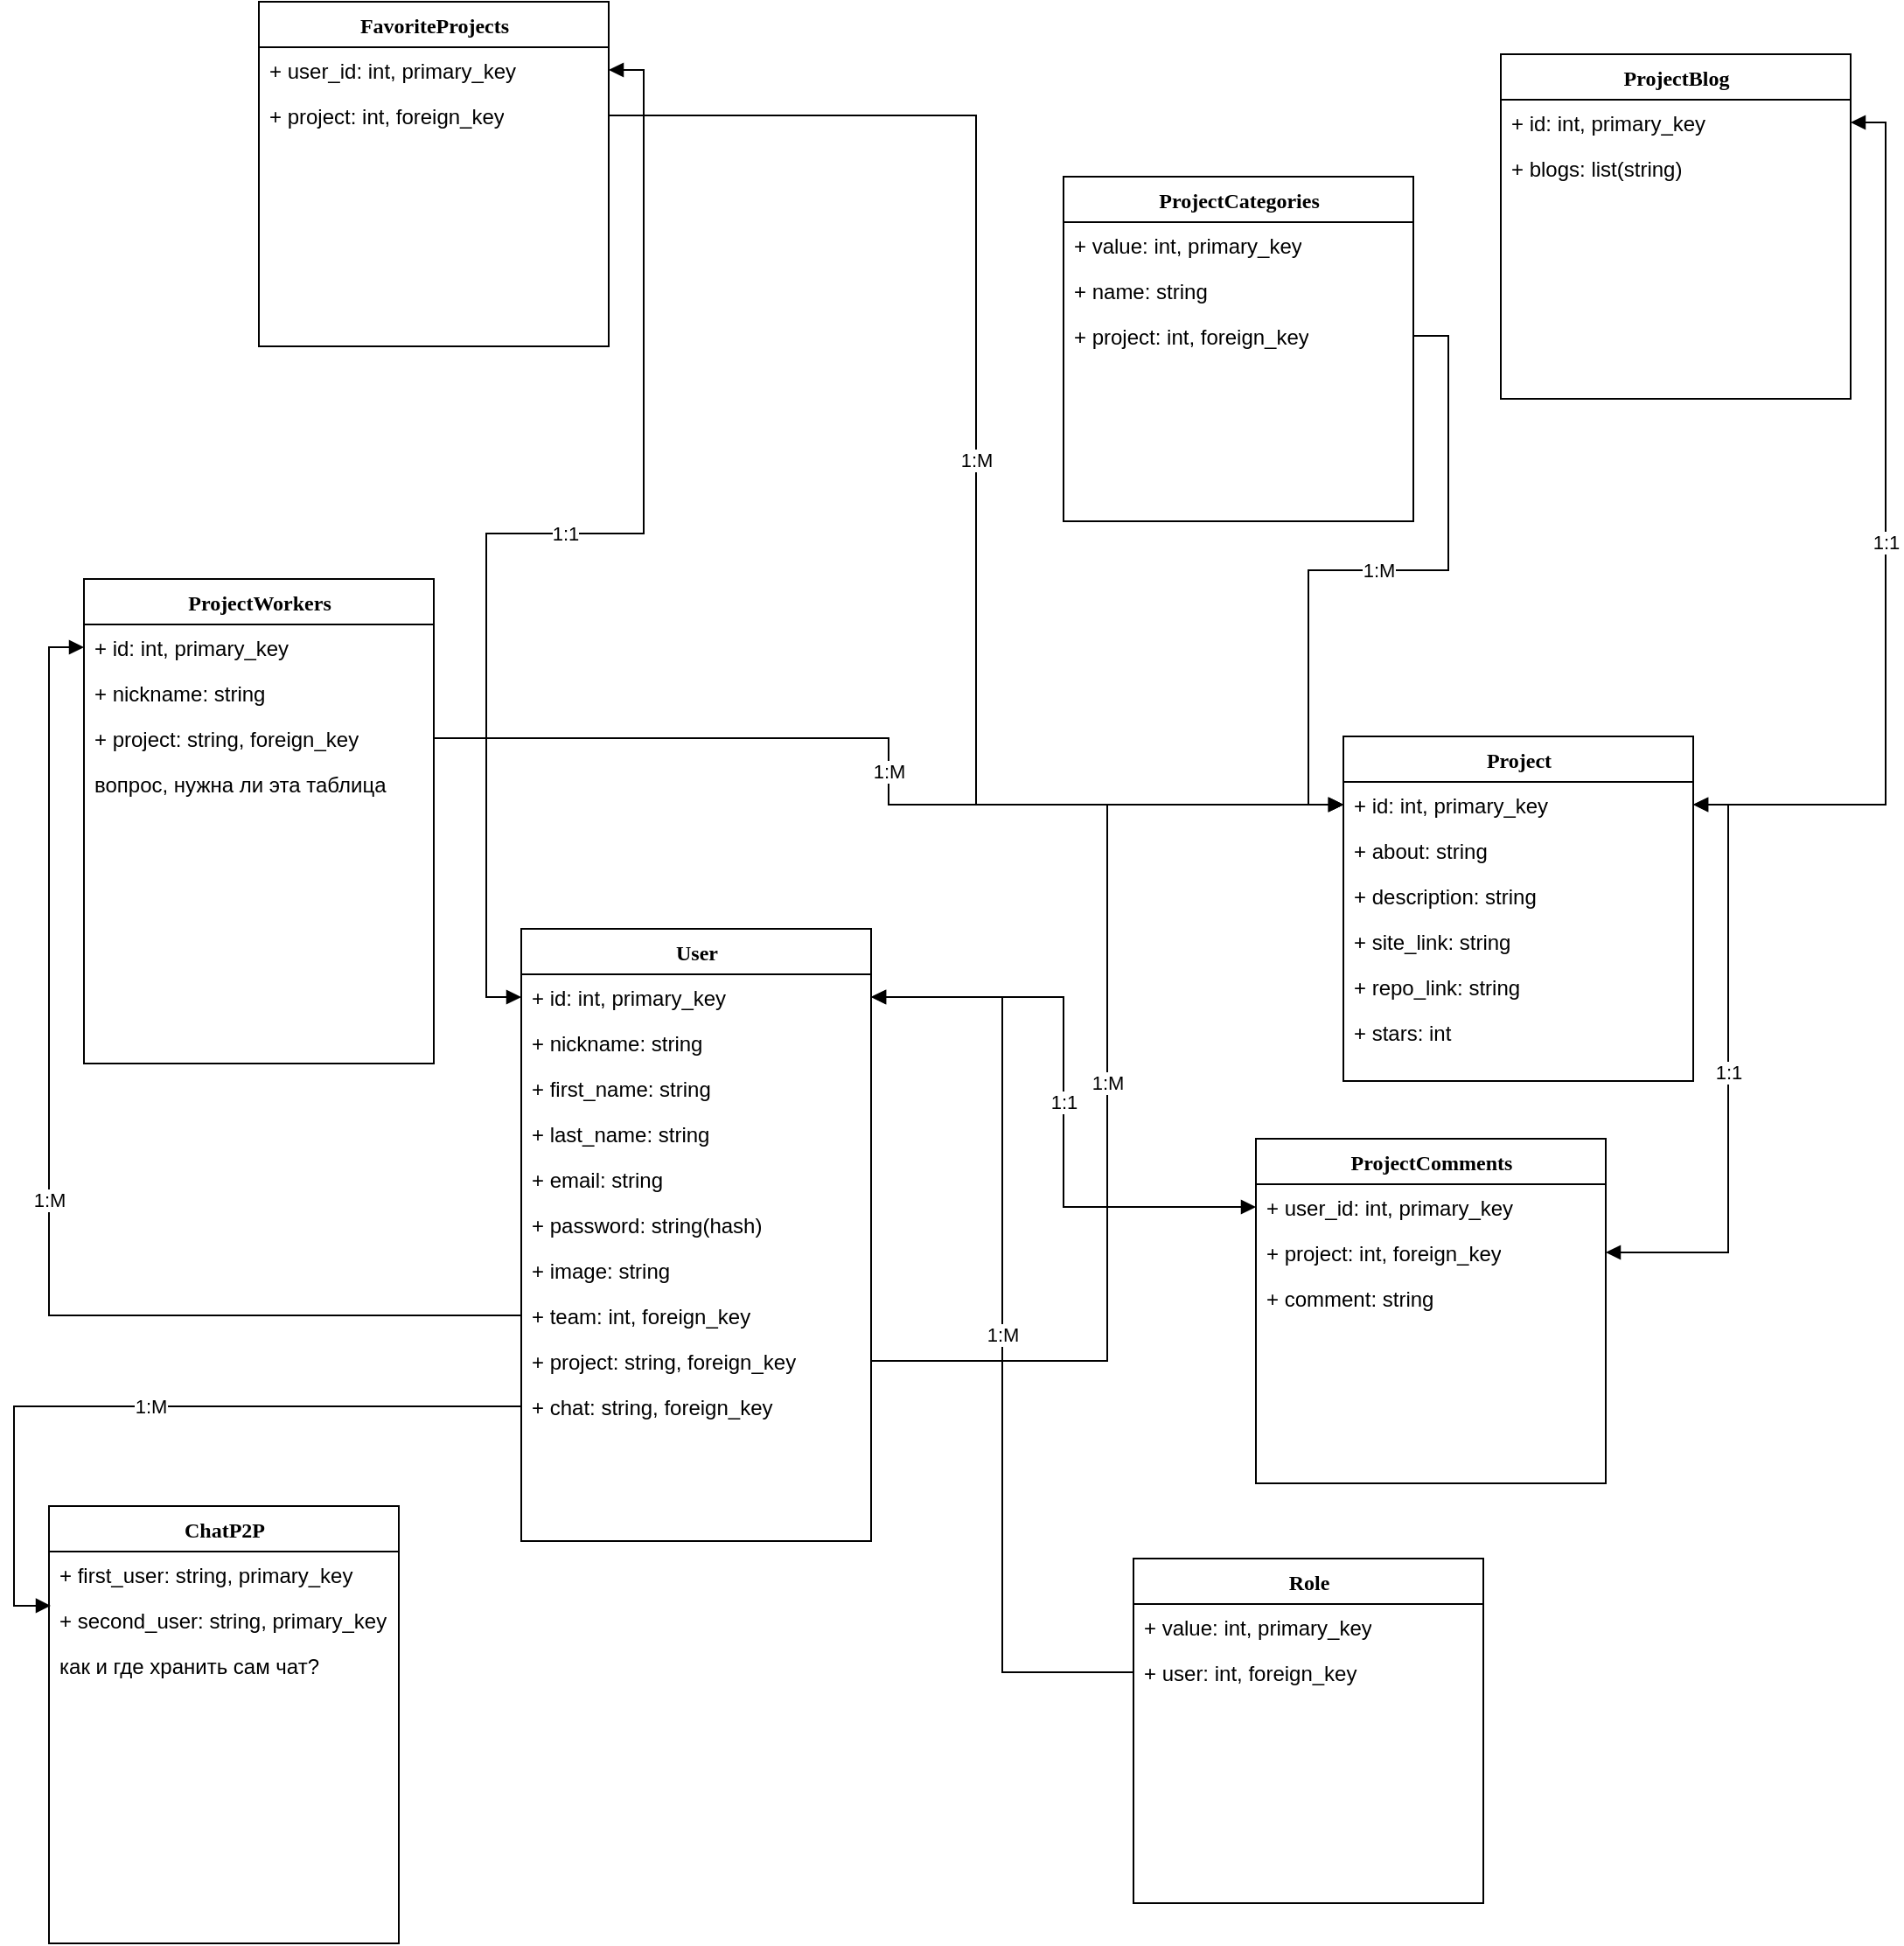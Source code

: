 <mxfile version="14.9.0" type="device"><diagram name="Page-1" id="9f46799a-70d6-7492-0946-bef42562c5a5"><mxGraphModel dx="1426" dy="1644" grid="1" gridSize="10" guides="1" tooltips="1" connect="1" arrows="1" fold="1" page="1" pageScale="1" pageWidth="1100" pageHeight="850" background="none" math="0" shadow="0"><root><mxCell id="0"/><mxCell id="1" parent="0"/><mxCell id="78961159f06e98e8-17" value="User&lt;br&gt;" style="swimlane;html=1;fontStyle=1;align=center;verticalAlign=top;childLayout=stackLayout;horizontal=1;startSize=26;horizontalStack=0;resizeParent=1;resizeLast=0;collapsible=1;marginBottom=0;swimlaneFillColor=#ffffff;rounded=0;shadow=0;comic=0;labelBackgroundColor=none;strokeWidth=1;fillColor=none;fontFamily=Verdana;fontSize=12" parent="1" vertex="1"><mxGeometry x="350" y="270" width="200" height="350" as="geometry"/></mxCell><mxCell id="78961159f06e98e8-21" value="+ id: int, primary_key" style="text;html=1;strokeColor=none;fillColor=none;align=left;verticalAlign=top;spacingLeft=4;spacingRight=4;whiteSpace=wrap;overflow=hidden;rotatable=0;points=[[0,0.5],[1,0.5]];portConstraint=eastwest;" parent="78961159f06e98e8-17" vertex="1"><mxGeometry y="26" width="200" height="26" as="geometry"/></mxCell><mxCell id="78961159f06e98e8-23" value="+ nickname: string&lt;br&gt;" style="text;html=1;strokeColor=none;fillColor=none;align=left;verticalAlign=top;spacingLeft=4;spacingRight=4;whiteSpace=wrap;overflow=hidden;rotatable=0;points=[[0,0.5],[1,0.5]];portConstraint=eastwest;" parent="78961159f06e98e8-17" vertex="1"><mxGeometry y="52" width="200" height="26" as="geometry"/></mxCell><mxCell id="78961159f06e98e8-25" value="+ first_name: string" style="text;html=1;strokeColor=none;fillColor=none;align=left;verticalAlign=top;spacingLeft=4;spacingRight=4;whiteSpace=wrap;overflow=hidden;rotatable=0;points=[[0,0.5],[1,0.5]];portConstraint=eastwest;" parent="78961159f06e98e8-17" vertex="1"><mxGeometry y="78" width="200" height="26" as="geometry"/></mxCell><mxCell id="78961159f06e98e8-26" value="+ last_name: string" style="text;html=1;strokeColor=none;fillColor=none;align=left;verticalAlign=top;spacingLeft=4;spacingRight=4;whiteSpace=wrap;overflow=hidden;rotatable=0;points=[[0,0.5],[1,0.5]];portConstraint=eastwest;" parent="78961159f06e98e8-17" vertex="1"><mxGeometry y="104" width="200" height="26" as="geometry"/></mxCell><mxCell id="78961159f06e98e8-24" value="+ email: string" style="text;html=1;strokeColor=none;fillColor=none;align=left;verticalAlign=top;spacingLeft=4;spacingRight=4;whiteSpace=wrap;overflow=hidden;rotatable=0;points=[[0,0.5],[1,0.5]];portConstraint=eastwest;" parent="78961159f06e98e8-17" vertex="1"><mxGeometry y="130" width="200" height="26" as="geometry"/></mxCell><mxCell id="Qa-GE9aKJH_OIS54Ft_t-2" value="+ password: string(hash)" style="text;html=1;strokeColor=none;fillColor=none;align=left;verticalAlign=top;spacingLeft=4;spacingRight=4;whiteSpace=wrap;overflow=hidden;rotatable=0;points=[[0,0.5],[1,0.5]];portConstraint=eastwest;" vertex="1" parent="78961159f06e98e8-17"><mxGeometry y="156" width="200" height="26" as="geometry"/></mxCell><mxCell id="Qa-GE9aKJH_OIS54Ft_t-4" value="+ image: string" style="text;html=1;strokeColor=none;fillColor=none;align=left;verticalAlign=top;spacingLeft=4;spacingRight=4;whiteSpace=wrap;overflow=hidden;rotatable=0;points=[[0,0.5],[1,0.5]];portConstraint=eastwest;" vertex="1" parent="78961159f06e98e8-17"><mxGeometry y="182" width="200" height="26" as="geometry"/></mxCell><mxCell id="Qa-GE9aKJH_OIS54Ft_t-11" value="+ team: int, foreign_key" style="text;html=1;strokeColor=none;fillColor=none;align=left;verticalAlign=top;spacingLeft=4;spacingRight=4;whiteSpace=wrap;overflow=hidden;rotatable=0;points=[[0,0.5],[1,0.5]];portConstraint=eastwest;" vertex="1" parent="78961159f06e98e8-17"><mxGeometry y="208" width="200" height="26" as="geometry"/></mxCell><mxCell id="Qa-GE9aKJH_OIS54Ft_t-7" value="+ project: string, foreign_key" style="text;html=1;strokeColor=none;fillColor=none;align=left;verticalAlign=top;spacingLeft=4;spacingRight=4;whiteSpace=wrap;overflow=hidden;rotatable=0;points=[[0,0.5],[1,0.5]];portConstraint=eastwest;" vertex="1" parent="78961159f06e98e8-17"><mxGeometry y="234" width="200" height="26" as="geometry"/></mxCell><mxCell id="Qa-GE9aKJH_OIS54Ft_t-8" value="+ chat: string, foreign_key" style="text;html=1;strokeColor=none;fillColor=none;align=left;verticalAlign=top;spacingLeft=4;spacingRight=4;whiteSpace=wrap;overflow=hidden;rotatable=0;points=[[0,0.5],[1,0.5]];portConstraint=eastwest;" vertex="1" parent="78961159f06e98e8-17"><mxGeometry y="260" width="200" height="26" as="geometry"/></mxCell><mxCell id="78961159f06e98e8-30" value="ProjectWorkers" style="swimlane;html=1;fontStyle=1;align=center;verticalAlign=top;childLayout=stackLayout;horizontal=1;startSize=26;horizontalStack=0;resizeParent=1;resizeLast=0;collapsible=1;marginBottom=0;swimlaneFillColor=#ffffff;rounded=0;shadow=0;comic=0;labelBackgroundColor=none;strokeWidth=1;fillColor=none;fontFamily=Verdana;fontSize=12" parent="1" vertex="1"><mxGeometry x="100" y="70" width="200" height="277" as="geometry"/></mxCell><mxCell id="78961159f06e98e8-31" value="+ id: int, primary_key&lt;br&gt;" style="text;html=1;strokeColor=none;fillColor=none;align=left;verticalAlign=top;spacingLeft=4;spacingRight=4;whiteSpace=wrap;overflow=hidden;rotatable=0;points=[[0,0.5],[1,0.5]];portConstraint=eastwest;" parent="78961159f06e98e8-30" vertex="1"><mxGeometry y="26" width="200" height="26" as="geometry"/></mxCell><mxCell id="78961159f06e98e8-34" value="+ nickname: string" style="text;html=1;strokeColor=none;fillColor=none;align=left;verticalAlign=top;spacingLeft=4;spacingRight=4;whiteSpace=wrap;overflow=hidden;rotatable=0;points=[[0,0.5],[1,0.5]];portConstraint=eastwest;" parent="78961159f06e98e8-30" vertex="1"><mxGeometry y="52" width="200" height="26" as="geometry"/></mxCell><mxCell id="78961159f06e98e8-32" value="+ project: string, foreign_key" style="text;html=1;strokeColor=none;fillColor=none;align=left;verticalAlign=top;spacingLeft=4;spacingRight=4;whiteSpace=wrap;overflow=hidden;rotatable=0;points=[[0,0.5],[1,0.5]];portConstraint=eastwest;" parent="78961159f06e98e8-30" vertex="1"><mxGeometry y="78" width="200" height="26" as="geometry"/></mxCell><mxCell id="Qa-GE9aKJH_OIS54Ft_t-32" value="вопрос, нужна ли эта таблица" style="text;html=1;strokeColor=none;fillColor=none;align=left;verticalAlign=top;spacingLeft=4;spacingRight=4;whiteSpace=wrap;overflow=hidden;rotatable=0;points=[[0,0.5],[1,0.5]];portConstraint=eastwest;" vertex="1" parent="78961159f06e98e8-30"><mxGeometry y="104" width="200" height="26" as="geometry"/></mxCell><mxCell id="78961159f06e98e8-43" value="Project" style="swimlane;html=1;fontStyle=1;align=center;verticalAlign=top;childLayout=stackLayout;horizontal=1;startSize=26;horizontalStack=0;resizeParent=1;resizeLast=0;collapsible=1;marginBottom=0;swimlaneFillColor=#ffffff;rounded=0;shadow=0;comic=0;labelBackgroundColor=none;strokeWidth=1;fillColor=none;fontFamily=Verdana;fontSize=12" parent="1" vertex="1"><mxGeometry x="820" y="160" width="200" height="197" as="geometry"/></mxCell><mxCell id="78961159f06e98e8-44" value="+ id: int, primary_key&lt;br&gt;" style="text;html=1;strokeColor=none;fillColor=none;align=left;verticalAlign=top;spacingLeft=4;spacingRight=4;whiteSpace=wrap;overflow=hidden;rotatable=0;points=[[0,0.5],[1,0.5]];portConstraint=eastwest;" parent="78961159f06e98e8-43" vertex="1"><mxGeometry y="26" width="200" height="26" as="geometry"/></mxCell><mxCell id="Qa-GE9aKJH_OIS54Ft_t-28" value="+ about: string" style="text;html=1;strokeColor=none;fillColor=none;align=left;verticalAlign=top;spacingLeft=4;spacingRight=4;whiteSpace=wrap;overflow=hidden;rotatable=0;points=[[0,0.5],[1,0.5]];portConstraint=eastwest;" vertex="1" parent="78961159f06e98e8-43"><mxGeometry y="52" width="200" height="26" as="geometry"/></mxCell><mxCell id="Qa-GE9aKJH_OIS54Ft_t-29" value="+ description: string" style="text;html=1;strokeColor=none;fillColor=none;align=left;verticalAlign=top;spacingLeft=4;spacingRight=4;whiteSpace=wrap;overflow=hidden;rotatable=0;points=[[0,0.5],[1,0.5]];portConstraint=eastwest;" vertex="1" parent="78961159f06e98e8-43"><mxGeometry y="78" width="200" height="26" as="geometry"/></mxCell><mxCell id="Qa-GE9aKJH_OIS54Ft_t-30" value="+ site_link: string" style="text;html=1;strokeColor=none;fillColor=none;align=left;verticalAlign=top;spacingLeft=4;spacingRight=4;whiteSpace=wrap;overflow=hidden;rotatable=0;points=[[0,0.5],[1,0.5]];portConstraint=eastwest;" vertex="1" parent="78961159f06e98e8-43"><mxGeometry y="104" width="200" height="26" as="geometry"/></mxCell><mxCell id="Qa-GE9aKJH_OIS54Ft_t-31" value="+ repo_link: string" style="text;html=1;strokeColor=none;fillColor=none;align=left;verticalAlign=top;spacingLeft=4;spacingRight=4;whiteSpace=wrap;overflow=hidden;rotatable=0;points=[[0,0.5],[1,0.5]];portConstraint=eastwest;" vertex="1" parent="78961159f06e98e8-43"><mxGeometry y="130" width="200" height="26" as="geometry"/></mxCell><mxCell id="Qa-GE9aKJH_OIS54Ft_t-40" value="+ stars: int" style="text;html=1;strokeColor=none;fillColor=none;align=left;verticalAlign=top;spacingLeft=4;spacingRight=4;whiteSpace=wrap;overflow=hidden;rotatable=0;points=[[0,0.5],[1,0.5]];portConstraint=eastwest;" vertex="1" parent="78961159f06e98e8-43"><mxGeometry y="156" width="200" height="26" as="geometry"/></mxCell><mxCell id="78961159f06e98e8-56" value="ChatP2P" style="swimlane;html=1;fontStyle=1;align=center;verticalAlign=top;childLayout=stackLayout;horizontal=1;startSize=26;horizontalStack=0;resizeParent=1;resizeLast=0;collapsible=1;marginBottom=0;swimlaneFillColor=#ffffff;rounded=0;shadow=0;comic=0;labelBackgroundColor=none;strokeWidth=1;fillColor=none;fontFamily=Verdana;fontSize=12" parent="1" vertex="1"><mxGeometry x="80" y="600" width="200" height="250" as="geometry"/></mxCell><mxCell id="78961159f06e98e8-57" value="+ first_user: string, primary_key" style="text;html=1;strokeColor=none;fillColor=none;align=left;verticalAlign=top;spacingLeft=4;spacingRight=4;whiteSpace=wrap;overflow=hidden;rotatable=0;points=[[0,0.5],[1,0.5]];portConstraint=eastwest;" parent="78961159f06e98e8-56" vertex="1"><mxGeometry y="26" width="200" height="26" as="geometry"/></mxCell><mxCell id="78961159f06e98e8-58" value="+ second_user: string, primary_key" style="text;html=1;strokeColor=none;fillColor=none;align=left;verticalAlign=top;spacingLeft=4;spacingRight=4;whiteSpace=wrap;overflow=hidden;rotatable=0;points=[[0,0.5],[1,0.5]];portConstraint=eastwest;" parent="78961159f06e98e8-56" vertex="1"><mxGeometry y="52" width="200" height="26" as="geometry"/></mxCell><mxCell id="78961159f06e98e8-59" value="как и где хранить сам чат?&amp;nbsp;" style="text;html=1;strokeColor=none;fillColor=none;align=left;verticalAlign=top;spacingLeft=4;spacingRight=4;whiteSpace=wrap;overflow=hidden;rotatable=0;points=[[0,0.5],[1,0.5]];portConstraint=eastwest;" parent="78961159f06e98e8-56" vertex="1"><mxGeometry y="78" width="200" height="26" as="geometry"/></mxCell><mxCell id="Qa-GE9aKJH_OIS54Ft_t-10" value="1:M" style="edgeStyle=orthogonalEdgeStyle;rounded=0;orthogonalLoop=1;jettySize=auto;html=1;entryX=0.005;entryY=0.192;entryDx=0;entryDy=0;entryPerimeter=0;endArrow=block;endFill=1;" edge="1" parent="1" source="Qa-GE9aKJH_OIS54Ft_t-8" target="78961159f06e98e8-58"><mxGeometry relative="1" as="geometry"/></mxCell><mxCell id="Qa-GE9aKJH_OIS54Ft_t-13" value="1:M" style="edgeStyle=orthogonalEdgeStyle;rounded=0;orthogonalLoop=1;jettySize=auto;html=1;entryX=0;entryY=0.5;entryDx=0;entryDy=0;endArrow=block;endFill=1;" edge="1" parent="1" source="Qa-GE9aKJH_OIS54Ft_t-11" target="78961159f06e98e8-31"><mxGeometry relative="1" as="geometry"/></mxCell><mxCell id="Qa-GE9aKJH_OIS54Ft_t-14" value="1:М" style="edgeStyle=orthogonalEdgeStyle;rounded=0;orthogonalLoop=1;jettySize=auto;html=1;entryX=0;entryY=0.5;entryDx=0;entryDy=0;endArrow=block;endFill=1;" edge="1" parent="1" source="Qa-GE9aKJH_OIS54Ft_t-7" target="78961159f06e98e8-44"><mxGeometry relative="1" as="geometry"/></mxCell><mxCell id="Qa-GE9aKJH_OIS54Ft_t-15" value="1:М" style="edgeStyle=orthogonalEdgeStyle;rounded=0;orthogonalLoop=1;jettySize=auto;html=1;entryX=0;entryY=0.5;entryDx=0;entryDy=0;endArrow=block;endFill=1;" edge="1" parent="1" source="78961159f06e98e8-32" target="78961159f06e98e8-44"><mxGeometry relative="1" as="geometry"/></mxCell><mxCell id="Qa-GE9aKJH_OIS54Ft_t-16" value="Role" style="swimlane;html=1;fontStyle=1;align=center;verticalAlign=top;childLayout=stackLayout;horizontal=1;startSize=26;horizontalStack=0;resizeParent=1;resizeLast=0;collapsible=1;marginBottom=0;swimlaneFillColor=#ffffff;rounded=0;shadow=0;comic=0;labelBackgroundColor=none;strokeWidth=1;fillColor=none;fontFamily=Verdana;fontSize=12" vertex="1" parent="1"><mxGeometry x="700" y="630" width="200" height="197" as="geometry"/></mxCell><mxCell id="Qa-GE9aKJH_OIS54Ft_t-18" value="+ value: int, primary_key" style="text;html=1;strokeColor=none;fillColor=none;align=left;verticalAlign=top;spacingLeft=4;spacingRight=4;whiteSpace=wrap;overflow=hidden;rotatable=0;points=[[0,0.5],[1,0.5]];portConstraint=eastwest;" vertex="1" parent="Qa-GE9aKJH_OIS54Ft_t-16"><mxGeometry y="26" width="200" height="26" as="geometry"/></mxCell><mxCell id="Qa-GE9aKJH_OIS54Ft_t-19" value="+ user: int, foreign_key" style="text;html=1;strokeColor=none;fillColor=none;align=left;verticalAlign=top;spacingLeft=4;spacingRight=4;whiteSpace=wrap;overflow=hidden;rotatable=0;points=[[0,0.5],[1,0.5]];portConstraint=eastwest;" vertex="1" parent="Qa-GE9aKJH_OIS54Ft_t-16"><mxGeometry y="52" width="200" height="26" as="geometry"/></mxCell><mxCell id="Qa-GE9aKJH_OIS54Ft_t-21" value="1:M" style="edgeStyle=orthogonalEdgeStyle;rounded=0;orthogonalLoop=1;jettySize=auto;html=1;entryX=1;entryY=0.5;entryDx=0;entryDy=0;endArrow=block;endFill=1;" edge="1" parent="1" source="Qa-GE9aKJH_OIS54Ft_t-19" target="78961159f06e98e8-21"><mxGeometry relative="1" as="geometry"/></mxCell><mxCell id="Qa-GE9aKJH_OIS54Ft_t-22" value="ProjectCategories" style="swimlane;html=1;fontStyle=1;align=center;verticalAlign=top;childLayout=stackLayout;horizontal=1;startSize=26;horizontalStack=0;resizeParent=1;resizeLast=0;collapsible=1;marginBottom=0;swimlaneFillColor=#ffffff;rounded=0;shadow=0;comic=0;labelBackgroundColor=none;strokeWidth=1;fillColor=none;fontFamily=Verdana;fontSize=12" vertex="1" parent="1"><mxGeometry x="660" y="-160" width="200" height="197" as="geometry"/></mxCell><mxCell id="Qa-GE9aKJH_OIS54Ft_t-23" value="+ value: int, primary_key" style="text;html=1;strokeColor=none;fillColor=none;align=left;verticalAlign=top;spacingLeft=4;spacingRight=4;whiteSpace=wrap;overflow=hidden;rotatable=0;points=[[0,0.5],[1,0.5]];portConstraint=eastwest;" vertex="1" parent="Qa-GE9aKJH_OIS54Ft_t-22"><mxGeometry y="26" width="200" height="26" as="geometry"/></mxCell><mxCell id="Qa-GE9aKJH_OIS54Ft_t-24" value="+ name: string" style="text;html=1;strokeColor=none;fillColor=none;align=left;verticalAlign=top;spacingLeft=4;spacingRight=4;whiteSpace=wrap;overflow=hidden;rotatable=0;points=[[0,0.5],[1,0.5]];portConstraint=eastwest;" vertex="1" parent="Qa-GE9aKJH_OIS54Ft_t-22"><mxGeometry y="52" width="200" height="26" as="geometry"/></mxCell><mxCell id="Qa-GE9aKJH_OIS54Ft_t-25" value="+ project: int, foreign_key" style="text;html=1;strokeColor=none;fillColor=none;align=left;verticalAlign=top;spacingLeft=4;spacingRight=4;whiteSpace=wrap;overflow=hidden;rotatable=0;points=[[0,0.5],[1,0.5]];portConstraint=eastwest;" vertex="1" parent="Qa-GE9aKJH_OIS54Ft_t-22"><mxGeometry y="78" width="200" height="26" as="geometry"/></mxCell><mxCell id="Qa-GE9aKJH_OIS54Ft_t-27" value="1:M" style="edgeStyle=orthogonalEdgeStyle;rounded=0;orthogonalLoop=1;jettySize=auto;html=1;entryX=0;entryY=0.5;entryDx=0;entryDy=0;endArrow=block;endFill=1;" edge="1" parent="1" source="Qa-GE9aKJH_OIS54Ft_t-25" target="78961159f06e98e8-44"><mxGeometry relative="1" as="geometry"/></mxCell><mxCell id="Qa-GE9aKJH_OIS54Ft_t-33" value="ProjectBlog" style="swimlane;html=1;fontStyle=1;align=center;verticalAlign=top;childLayout=stackLayout;horizontal=1;startSize=26;horizontalStack=0;resizeParent=1;resizeLast=0;collapsible=1;marginBottom=0;swimlaneFillColor=#ffffff;rounded=0;shadow=0;comic=0;labelBackgroundColor=none;strokeWidth=1;fillColor=none;fontFamily=Verdana;fontSize=12" vertex="1" parent="1"><mxGeometry x="910" y="-230" width="200" height="197" as="geometry"/></mxCell><mxCell id="Qa-GE9aKJH_OIS54Ft_t-34" value="+ id: int, primary_key" style="text;html=1;strokeColor=none;fillColor=none;align=left;verticalAlign=top;spacingLeft=4;spacingRight=4;whiteSpace=wrap;overflow=hidden;rotatable=0;points=[[0,0.5],[1,0.5]];portConstraint=eastwest;" vertex="1" parent="Qa-GE9aKJH_OIS54Ft_t-33"><mxGeometry y="26" width="200" height="26" as="geometry"/></mxCell><mxCell id="Qa-GE9aKJH_OIS54Ft_t-39" value="+ blogs: list(string)" style="text;html=1;strokeColor=none;fillColor=none;align=left;verticalAlign=top;spacingLeft=4;spacingRight=4;whiteSpace=wrap;overflow=hidden;rotatable=0;points=[[0,0.5],[1,0.5]];portConstraint=eastwest;" vertex="1" parent="Qa-GE9aKJH_OIS54Ft_t-33"><mxGeometry y="52" width="200" height="26" as="geometry"/></mxCell><mxCell id="Qa-GE9aKJH_OIS54Ft_t-38" value="1:1" style="edgeStyle=orthogonalEdgeStyle;rounded=0;orthogonalLoop=1;jettySize=auto;html=1;endArrow=block;endFill=1;entryX=1;entryY=0.5;entryDx=0;entryDy=0;startArrow=block;startFill=1;" edge="1" parent="1" source="78961159f06e98e8-44" target="Qa-GE9aKJH_OIS54Ft_t-34"><mxGeometry relative="1" as="geometry"/></mxCell><mxCell id="Qa-GE9aKJH_OIS54Ft_t-41" value="FavoriteProjects" style="swimlane;html=1;fontStyle=1;align=center;verticalAlign=top;childLayout=stackLayout;horizontal=1;startSize=26;horizontalStack=0;resizeParent=1;resizeLast=0;collapsible=1;marginBottom=0;swimlaneFillColor=#ffffff;rounded=0;shadow=0;comic=0;labelBackgroundColor=none;strokeWidth=1;fillColor=none;fontFamily=Verdana;fontSize=12" vertex="1" parent="1"><mxGeometry x="200" y="-260" width="200" height="197" as="geometry"/></mxCell><mxCell id="Qa-GE9aKJH_OIS54Ft_t-42" value="+ user_id: int, primary_key" style="text;html=1;strokeColor=none;fillColor=none;align=left;verticalAlign=top;spacingLeft=4;spacingRight=4;whiteSpace=wrap;overflow=hidden;rotatable=0;points=[[0,0.5],[1,0.5]];portConstraint=eastwest;" vertex="1" parent="Qa-GE9aKJH_OIS54Ft_t-41"><mxGeometry y="26" width="200" height="26" as="geometry"/></mxCell><mxCell id="Qa-GE9aKJH_OIS54Ft_t-44" value="+ project: int, foreign_key" style="text;html=1;strokeColor=none;fillColor=none;align=left;verticalAlign=top;spacingLeft=4;spacingRight=4;whiteSpace=wrap;overflow=hidden;rotatable=0;points=[[0,0.5],[1,0.5]];portConstraint=eastwest;" vertex="1" parent="Qa-GE9aKJH_OIS54Ft_t-41"><mxGeometry y="52" width="200" height="26" as="geometry"/></mxCell><mxCell id="Qa-GE9aKJH_OIS54Ft_t-45" value="1:1" style="edgeStyle=orthogonalEdgeStyle;rounded=0;orthogonalLoop=1;jettySize=auto;html=1;entryX=1;entryY=0.5;entryDx=0;entryDy=0;startArrow=block;startFill=1;endArrow=block;endFill=1;" edge="1" parent="1" source="78961159f06e98e8-21" target="Qa-GE9aKJH_OIS54Ft_t-42"><mxGeometry relative="1" as="geometry"/></mxCell><mxCell id="Qa-GE9aKJH_OIS54Ft_t-46" value="1:M" style="edgeStyle=orthogonalEdgeStyle;rounded=0;orthogonalLoop=1;jettySize=auto;html=1;entryX=0;entryY=0.5;entryDx=0;entryDy=0;startArrow=none;startFill=0;endArrow=block;endFill=1;" edge="1" parent="1" source="Qa-GE9aKJH_OIS54Ft_t-44" target="78961159f06e98e8-44"><mxGeometry relative="1" as="geometry"/></mxCell><mxCell id="Qa-GE9aKJH_OIS54Ft_t-51" value="ProjectComments" style="swimlane;html=1;fontStyle=1;align=center;verticalAlign=top;childLayout=stackLayout;horizontal=1;startSize=26;horizontalStack=0;resizeParent=1;resizeLast=0;collapsible=1;marginBottom=0;swimlaneFillColor=#ffffff;rounded=0;shadow=0;comic=0;labelBackgroundColor=none;strokeWidth=1;fillColor=none;fontFamily=Verdana;fontSize=12" vertex="1" parent="1"><mxGeometry x="770" y="390" width="200" height="197" as="geometry"/></mxCell><mxCell id="Qa-GE9aKJH_OIS54Ft_t-52" value="+ user_id: int, primary_key" style="text;html=1;strokeColor=none;fillColor=none;align=left;verticalAlign=top;spacingLeft=4;spacingRight=4;whiteSpace=wrap;overflow=hidden;rotatable=0;points=[[0,0.5],[1,0.5]];portConstraint=eastwest;" vertex="1" parent="Qa-GE9aKJH_OIS54Ft_t-51"><mxGeometry y="26" width="200" height="26" as="geometry"/></mxCell><mxCell id="Qa-GE9aKJH_OIS54Ft_t-53" value="+ project: int, foreign_key" style="text;html=1;strokeColor=none;fillColor=none;align=left;verticalAlign=top;spacingLeft=4;spacingRight=4;whiteSpace=wrap;overflow=hidden;rotatable=0;points=[[0,0.5],[1,0.5]];portConstraint=eastwest;" vertex="1" parent="Qa-GE9aKJH_OIS54Ft_t-51"><mxGeometry y="52" width="200" height="26" as="geometry"/></mxCell><mxCell id="Qa-GE9aKJH_OIS54Ft_t-59" value="+ comment: string" style="text;html=1;strokeColor=none;fillColor=none;align=left;verticalAlign=top;spacingLeft=4;spacingRight=4;whiteSpace=wrap;overflow=hidden;rotatable=0;points=[[0,0.5],[1,0.5]];portConstraint=eastwest;" vertex="1" parent="Qa-GE9aKJH_OIS54Ft_t-51"><mxGeometry y="78" width="200" height="26" as="geometry"/></mxCell><mxCell id="Qa-GE9aKJH_OIS54Ft_t-54" value="1:1" style="edgeStyle=orthogonalEdgeStyle;rounded=0;orthogonalLoop=1;jettySize=auto;html=1;entryX=0;entryY=0.5;entryDx=0;entryDy=0;startArrow=block;startFill=1;endArrow=block;endFill=1;" edge="1" parent="1" source="78961159f06e98e8-21" target="Qa-GE9aKJH_OIS54Ft_t-52"><mxGeometry relative="1" as="geometry"/></mxCell><mxCell id="Qa-GE9aKJH_OIS54Ft_t-58" value="1:1" style="edgeStyle=orthogonalEdgeStyle;rounded=0;orthogonalLoop=1;jettySize=auto;html=1;entryX=1;entryY=0.5;entryDx=0;entryDy=0;startArrow=block;startFill=1;endArrow=block;endFill=1;" edge="1" parent="1" source="Qa-GE9aKJH_OIS54Ft_t-53" target="78961159f06e98e8-44"><mxGeometry relative="1" as="geometry"/></mxCell></root></mxGraphModel></diagram></mxfile>